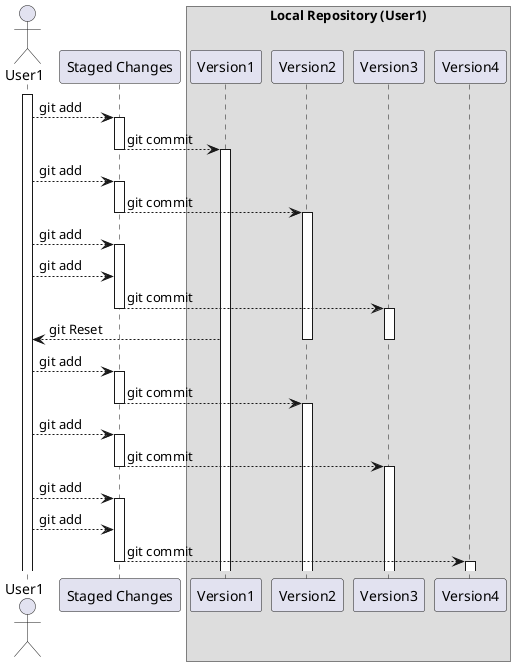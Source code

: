@startuml

actor DevA as "User1"
participant StagedChanges as "Staged Changes"

box "Local Repository (User1)"
    participant V1 as "Version1"
    participant V2 as "Version2"
    participant V3 as "Version3"
    participant V4 as "Version4"
end box

activate DevA
DevA --> StagedChanges : git add

activate StagedChanges
StagedChanges --> V1 : git commit
deactivate StagedChanges
activate V1

DevA --> StagedChanges : git add
activate StagedChanges
StagedChanges --> V2 : git commit
deactivate StagedChanges
activate V2

DevA --> StagedChanges : git add
activate StagedChanges
DevA --> StagedChanges : git add
StagedChanges --> V3 : git commit
deactivate StagedChanges
activate V3

' === Reset操作 ===
V1 --> DevA : git Reset

deactivate V2
deactivate V3

DevA --> StagedChanges : git add

activate StagedChanges
StagedChanges --> V2 : git commit
deactivate StagedChanges
activate V2

DevA --> StagedChanges : git add
activate StagedChanges
StagedChanges --> V3 : git commit
deactivate StagedChanges
activate V3

DevA --> StagedChanges : git add
activate StagedChanges
DevA --> StagedChanges : git add
StagedChanges --> V4 : git commit
deactivate StagedChanges
activate V4

@enduml
